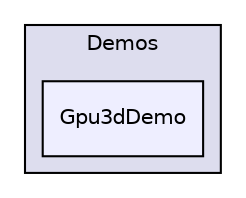 digraph "bullet/bullet-2.82-r2704/Demos/Gpu3dDemo" {
  compound=true
  node [ fontsize="10", fontname="Helvetica"];
  edge [ labelfontsize="10", labelfontname="Helvetica"];
  subgraph clusterdir_fbeee990c6fb95278eb756dfe9f9c37f {
    graph [ bgcolor="#ddddee", pencolor="black", label="Demos" fontname="Helvetica", fontsize="10", URL="dir_fbeee990c6fb95278eb756dfe9f9c37f.html"]
  dir_a0075521ccfa1194ef63ddeff1afae80 [shape=box, label="Gpu3dDemo", style="filled", fillcolor="#eeeeff", pencolor="black", URL="dir_a0075521ccfa1194ef63ddeff1afae80.html"];
  }
}
